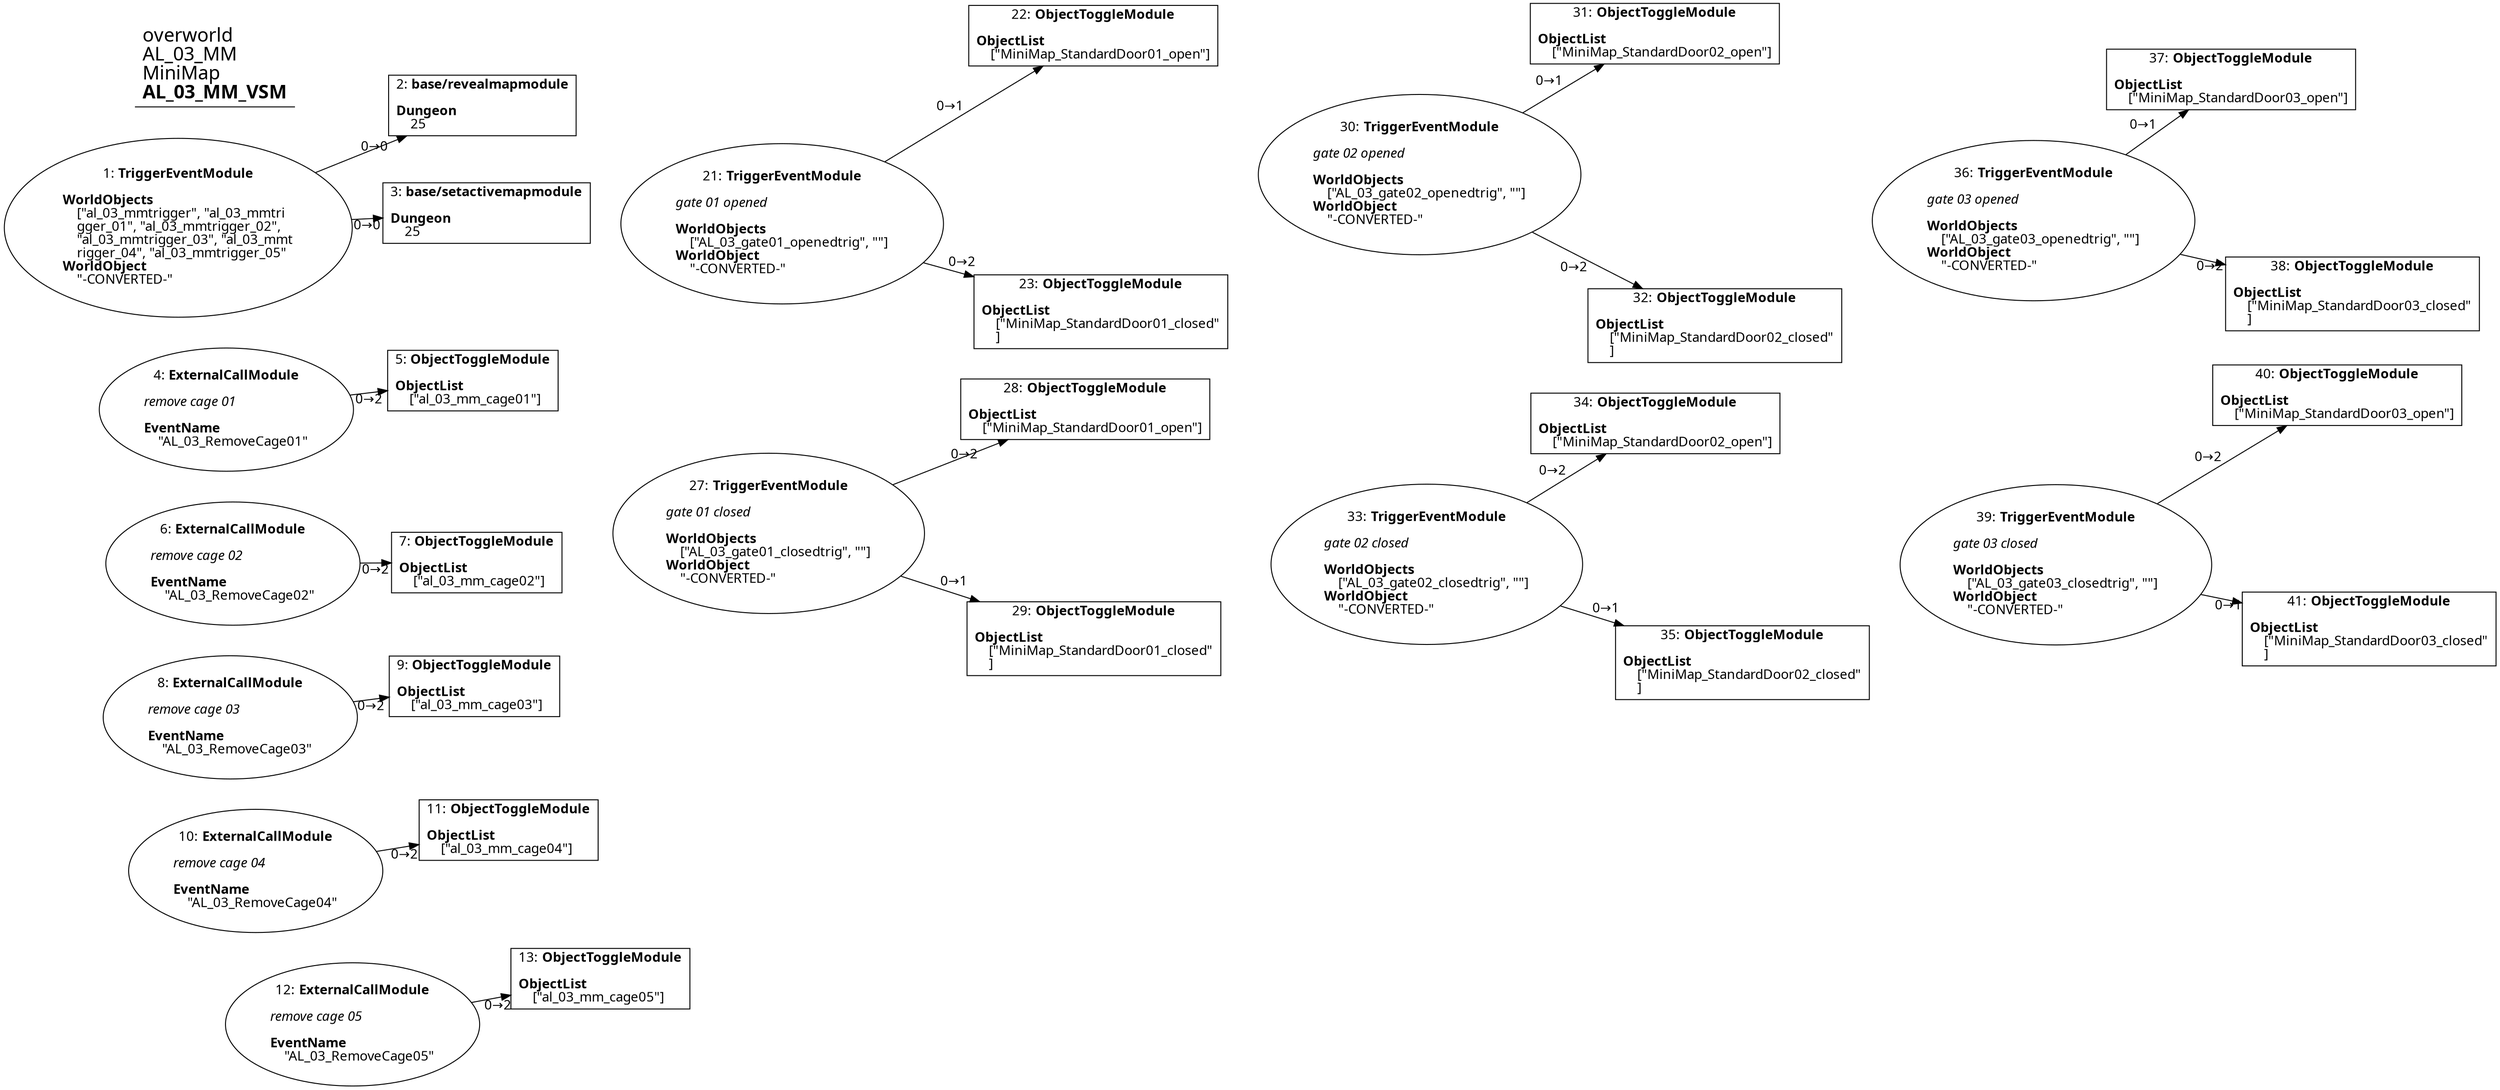 digraph {
    layout = fdp;
    overlap = prism;
    sep = "+16";
    splines = spline;

    node [ shape = box ];

    graph [ fontname = "Segoe UI" ];
    node [ fontname = "Segoe UI" ];
    edge [ fontname = "Segoe UI" ];

    1 [ label = <1: <b>TriggerEventModule</b><br/><br/><b>WorldObjects</b><br align="left"/>    [&quot;al_03_mmtrigger&quot;, &quot;al_03_mmtri<br align="left"/>    gger_01&quot;, &quot;al_03_mmtrigger_02&quot;, <br align="left"/>    &quot;al_03_mmtrigger_03&quot;, &quot;al_03_mmt<br align="left"/>    rigger_04&quot;, &quot;al_03_mmtrigger_05&quot;<br align="left"/><b>WorldObject</b><br align="left"/>    &quot;-CONVERTED-&quot;<br align="left"/>> ];
    1 [ shape = oval ]
    1 [ pos = "0.24100001,-0.22100002!" ];
    1 -> 2 [ label = "0→0" ];
    1 -> 3 [ label = "0→0" ];

    2 [ label = <2: <b>base/revealmapmodule</b><br/><br/><b>Dungeon</b><br align="left"/>    25<br align="left"/>> ];
    2 [ pos = "0.537,-0.179!" ];

    3 [ label = <3: <b>base/setactivemapmodule</b><br/><br/><b>Dungeon</b><br align="left"/>    25<br align="left"/>> ];
    3 [ pos = "0.53400004,-0.256!" ];

    4 [ label = <4: <b>ExternalCallModule</b><br/><br/><i>remove cage 01<br align="left"/></i><br align="left"/><b>EventName</b><br align="left"/>    &quot;AL_03_RemoveCage01&quot;<br align="left"/>> ];
    4 [ shape = oval ]
    4 [ pos = "0.259,-0.554!" ];
    4 -> 5 [ label = "0→2" ];

    5 [ label = <5: <b>ObjectToggleModule</b><br/><br/><b>ObjectList</b><br align="left"/>    [&quot;al_03_mm_cage01&quot;]<br align="left"/>> ];
    5 [ pos = "0.544,-0.508!" ];

    6 [ label = <6: <b>ExternalCallModule</b><br/><br/><i>remove cage 02<br align="left"/></i><br align="left"/><b>EventName</b><br align="left"/>    &quot;AL_03_RemoveCage02&quot;<br align="left"/>> ];
    6 [ shape = oval ]
    6 [ pos = "0.26200002,-0.91300005!" ];
    6 -> 7 [ label = "0→2" ];

    7 [ label = <7: <b>ObjectToggleModule</b><br/><br/><b>ObjectList</b><br align="left"/>    [&quot;al_03_mm_cage02&quot;]<br align="left"/>> ];
    7 [ pos = "0.54700005,-0.86700004!" ];

    8 [ label = <8: <b>ExternalCallModule</b><br/><br/><i>remove cage 03<br align="left"/></i><br align="left"/><b>EventName</b><br align="left"/>    &quot;AL_03_RemoveCage03&quot;<br align="left"/>> ];
    8 [ shape = oval ]
    8 [ pos = "0.26700002,-1.24!" ];
    8 -> 9 [ label = "0→2" ];

    9 [ label = <9: <b>ObjectToggleModule</b><br/><br/><b>ObjectList</b><br align="left"/>    [&quot;al_03_mm_cage03&quot;]<br align="left"/>> ];
    9 [ pos = "0.55200005,-1.194!" ];

    10 [ label = <10: <b>ExternalCallModule</b><br/><br/><i>remove cage 04<br align="left"/></i><br align="left"/><b>EventName</b><br align="left"/>    &quot;AL_03_RemoveCage04&quot;<br align="left"/>> ];
    10 [ shape = oval ]
    10 [ pos = "0.28,-1.5960001!" ];
    10 -> 11 [ label = "0→2" ];

    11 [ label = <11: <b>ObjectToggleModule</b><br/><br/><b>ObjectList</b><br align="left"/>    [&quot;al_03_mm_cage04&quot;]<br align="left"/>> ];
    11 [ pos = "0.565,-1.5500001!" ];

    12 [ label = <12: <b>ExternalCallModule</b><br/><br/><i>remove cage 05<br align="left"/></i><br align="left"/><b>EventName</b><br align="left"/>    &quot;AL_03_RemoveCage05&quot;<br align="left"/>> ];
    12 [ shape = oval ]
    12 [ pos = "0.294,-1.991!" ];
    12 -> 13 [ label = "0→2" ];

    13 [ label = <13: <b>ObjectToggleModule</b><br/><br/><b>ObjectList</b><br align="left"/>    [&quot;al_03_mm_cage05&quot;]<br align="left"/>> ];
    13 [ pos = "0.582,-1.945!" ];

    21 [ label = <21: <b>TriggerEventModule</b><br/><br/><i>gate 01 opened<br align="left"/></i><br align="left"/><b>WorldObjects</b><br align="left"/>    [&quot;AL_03_gate01_openedtrig&quot;, &quot;&quot;]<br align="left"/><b>WorldObject</b><br align="left"/>    &quot;-CONVERTED-&quot;<br align="left"/>> ];
    21 [ shape = oval ]
    21 [ pos = "1.024,-0.32900003!" ];
    21 -> 22 [ label = "0→1" ];
    21 -> 23 [ label = "0→2" ];

    22 [ label = <22: <b>ObjectToggleModule</b><br/><br/><b>ObjectList</b><br align="left"/>    [&quot;MiniMap_StandardDoor01_open&quot;]<br align="left"/>> ];
    22 [ pos = "1.314,-0.20600002!" ];

    23 [ label = <23: <b>ObjectToggleModule</b><br/><br/><b>ObjectList</b><br align="left"/>    [&quot;MiniMap_StandardDoor01_closed&quot;<br align="left"/>    ]<br align="left"/>> ];
    23 [ pos = "1.3110001,-0.404!" ];

    27 [ label = <27: <b>TriggerEventModule</b><br/><br/><i>gate 01 closed<br align="left"/></i><br align="left"/><b>WorldObjects</b><br align="left"/>    [&quot;AL_03_gate01_closedtrig&quot;, &quot;&quot;]<br align="left"/><b>WorldObject</b><br align="left"/>    &quot;-CONVERTED-&quot;<br align="left"/>> ];
    27 [ shape = oval ]
    27 [ pos = "1.021,-0.767!" ];
    27 -> 28 [ label = "0→2" ];
    27 -> 29 [ label = "0→1" ];

    28 [ label = <28: <b>ObjectToggleModule</b><br/><br/><b>ObjectList</b><br align="left"/>    [&quot;MiniMap_StandardDoor01_open&quot;]<br align="left"/>> ];
    28 [ pos = "1.3110001,-0.64500004!" ];

    29 [ label = <29: <b>ObjectToggleModule</b><br/><br/><b>ObjectList</b><br align="left"/>    [&quot;MiniMap_StandardDoor01_closed&quot;<br align="left"/>    ]<br align="left"/>> ];
    29 [ pos = "1.3080001,-0.84200007!" ];

    30 [ label = <30: <b>TriggerEventModule</b><br/><br/><i>gate 02 opened<br align="left"/></i><br align="left"/><b>WorldObjects</b><br align="left"/>    [&quot;AL_03_gate02_openedtrig&quot;, &quot;&quot;]<br align="left"/><b>WorldObject</b><br align="left"/>    &quot;-CONVERTED-&quot;<br align="left"/>> ];
    30 [ shape = oval ]
    30 [ pos = "1.7860001,-0.35000002!" ];
    30 -> 31 [ label = "0→1" ];
    30 -> 32 [ label = "0→2" ];

    31 [ label = <31: <b>ObjectToggleModule</b><br/><br/><b>ObjectList</b><br align="left"/>    [&quot;MiniMap_StandardDoor02_open&quot;]<br align="left"/>> ];
    31 [ pos = "2.0760002,-0.22700001!" ];

    32 [ label = <32: <b>ObjectToggleModule</b><br/><br/><b>ObjectList</b><br align="left"/>    [&quot;MiniMap_StandardDoor02_closed&quot;<br align="left"/>    ]<br align="left"/>> ];
    32 [ pos = "2.0730002,-0.425!" ];

    33 [ label = <33: <b>TriggerEventModule</b><br/><br/><i>gate 02 closed<br align="left"/></i><br align="left"/><b>WorldObjects</b><br align="left"/>    [&quot;AL_03_gate02_closedtrig&quot;, &quot;&quot;]<br align="left"/><b>WorldObject</b><br align="left"/>    &quot;-CONVERTED-&quot;<br align="left"/>> ];
    33 [ shape = oval ]
    33 [ pos = "1.7830001,-0.78800005!" ];
    33 -> 34 [ label = "0→2" ];
    33 -> 35 [ label = "0→1" ];

    34 [ label = <34: <b>ObjectToggleModule</b><br/><br/><b>ObjectList</b><br align="left"/>    [&quot;MiniMap_StandardDoor02_open&quot;]<br align="left"/>> ];
    34 [ pos = "2.0730002,-0.665!" ];

    35 [ label = <35: <b>ObjectToggleModule</b><br/><br/><b>ObjectList</b><br align="left"/>    [&quot;MiniMap_StandardDoor02_closed&quot;<br align="left"/>    ]<br align="left"/>> ];
    35 [ pos = "2.0700002,-0.86300004!" ];

    36 [ label = <36: <b>TriggerEventModule</b><br/><br/><i>gate 03 opened<br align="left"/></i><br align="left"/><b>WorldObjects</b><br align="left"/>    [&quot;AL_03_gate03_openedtrig&quot;, &quot;&quot;]<br align="left"/><b>WorldObject</b><br align="left"/>    &quot;-CONVERTED-&quot;<br align="left"/>> ];
    36 [ shape = oval ]
    36 [ pos = "2.3930001,-0.35300002!" ];
    36 -> 37 [ label = "0→1" ];
    36 -> 38 [ label = "0→2" ];

    37 [ label = <37: <b>ObjectToggleModule</b><br/><br/><b>ObjectList</b><br align="left"/>    [&quot;MiniMap_StandardDoor03_open&quot;]<br align="left"/>> ];
    37 [ pos = "2.683,-0.23!" ];

    38 [ label = <38: <b>ObjectToggleModule</b><br/><br/><b>ObjectList</b><br align="left"/>    [&quot;MiniMap_StandardDoor03_closed&quot;<br align="left"/>    ]<br align="left"/>> ];
    38 [ pos = "2.68,-0.42800003!" ];

    39 [ label = <39: <b>TriggerEventModule</b><br/><br/><i>gate 03 closed<br align="left"/></i><br align="left"/><b>WorldObjects</b><br align="left"/>    [&quot;AL_03_gate03_closedtrig&quot;, &quot;&quot;]<br align="left"/><b>WorldObject</b><br align="left"/>    &quot;-CONVERTED-&quot;<br align="left"/>> ];
    39 [ shape = oval ]
    39 [ pos = "2.39,-0.791!" ];
    39 -> 40 [ label = "0→2" ];
    39 -> 41 [ label = "0→1" ];

    40 [ label = <40: <b>ObjectToggleModule</b><br/><br/><b>ObjectList</b><br align="left"/>    [&quot;MiniMap_StandardDoor03_open&quot;]<br align="left"/>> ];
    40 [ pos = "2.68,-0.66800004!" ];

    41 [ label = <41: <b>ObjectToggleModule</b><br/><br/><b>ObjectList</b><br align="left"/>    [&quot;MiniMap_StandardDoor03_closed&quot;<br align="left"/>    ]<br align="left"/>> ];
    41 [ pos = "2.677,-0.86600006!" ];

    title [ pos = "0.24000001,-0.178!" ];
    title [ shape = underline ];
    title [ label = <<font point-size="20">overworld<br align="left"/>AL_03_MM<br align="left"/>MiniMap<br align="left"/><b>AL_03_MM_VSM</b><br align="left"/></font>> ];
}
